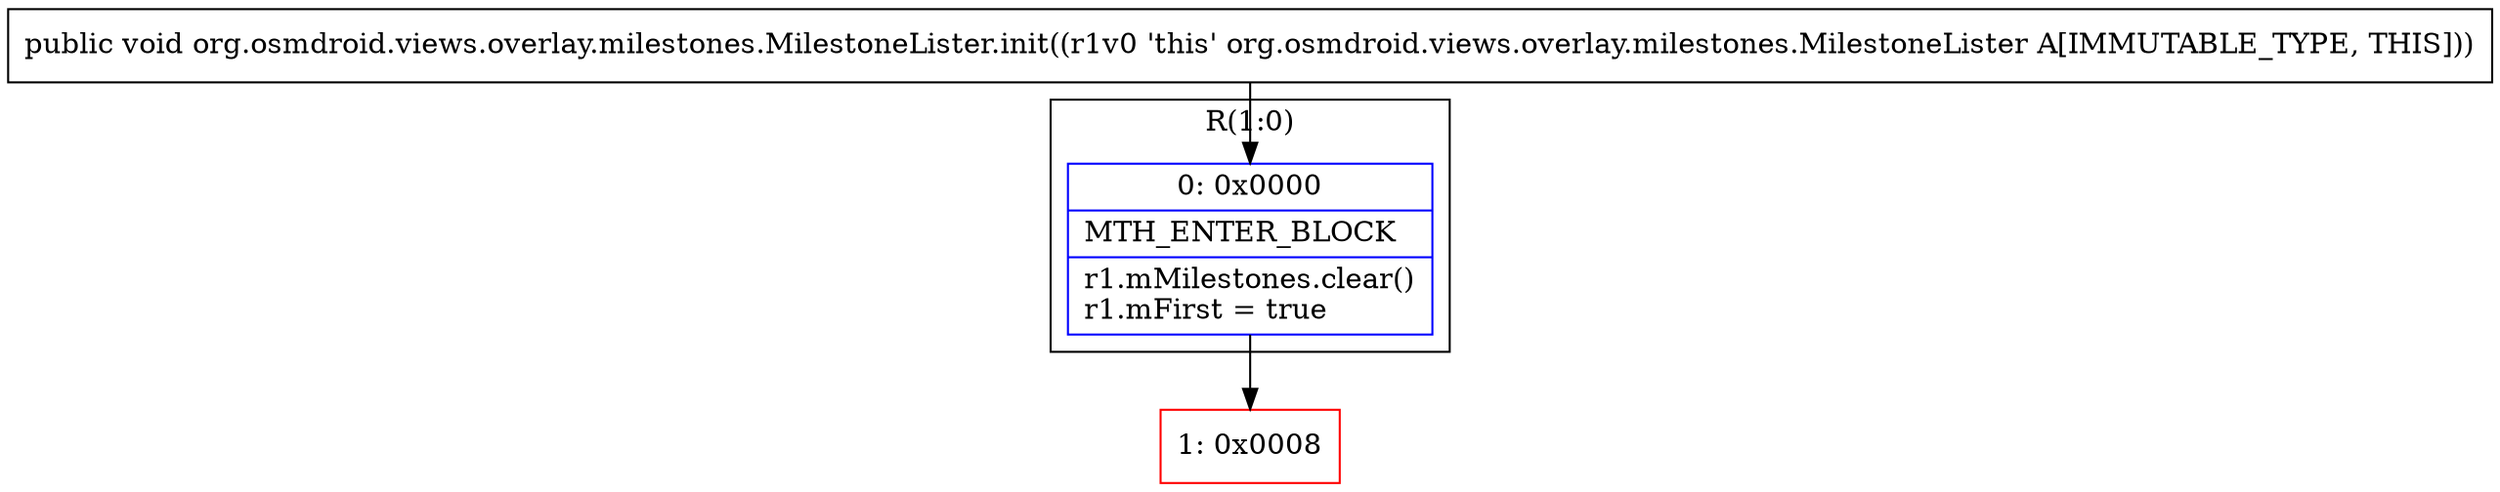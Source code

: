 digraph "CFG fororg.osmdroid.views.overlay.milestones.MilestoneLister.init()V" {
subgraph cluster_Region_565529324 {
label = "R(1:0)";
node [shape=record,color=blue];
Node_0 [shape=record,label="{0\:\ 0x0000|MTH_ENTER_BLOCK\l|r1.mMilestones.clear()\lr1.mFirst = true\l}"];
}
Node_1 [shape=record,color=red,label="{1\:\ 0x0008}"];
MethodNode[shape=record,label="{public void org.osmdroid.views.overlay.milestones.MilestoneLister.init((r1v0 'this' org.osmdroid.views.overlay.milestones.MilestoneLister A[IMMUTABLE_TYPE, THIS])) }"];
MethodNode -> Node_0;
Node_0 -> Node_1;
}

